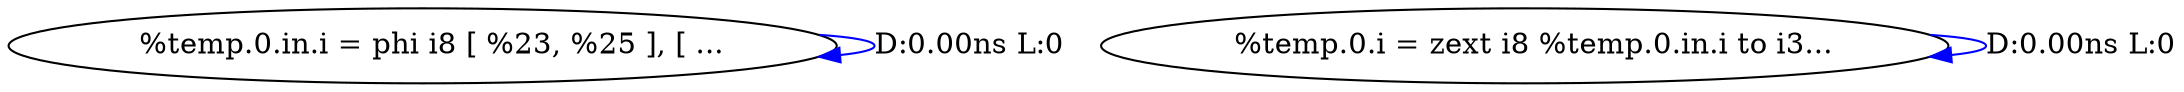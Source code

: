 digraph {
Node0x40a07e0[label="  %temp.0.in.i = phi i8 [ %23, %25 ], [ ..."];
Node0x40a07e0 -> Node0x40a07e0[label="D:0.00ns L:0",color=blue];
Node0x40a0920[label="  %temp.0.i = zext i8 %temp.0.in.i to i3..."];
Node0x40a0920 -> Node0x40a0920[label="D:0.00ns L:0",color=blue];
}
